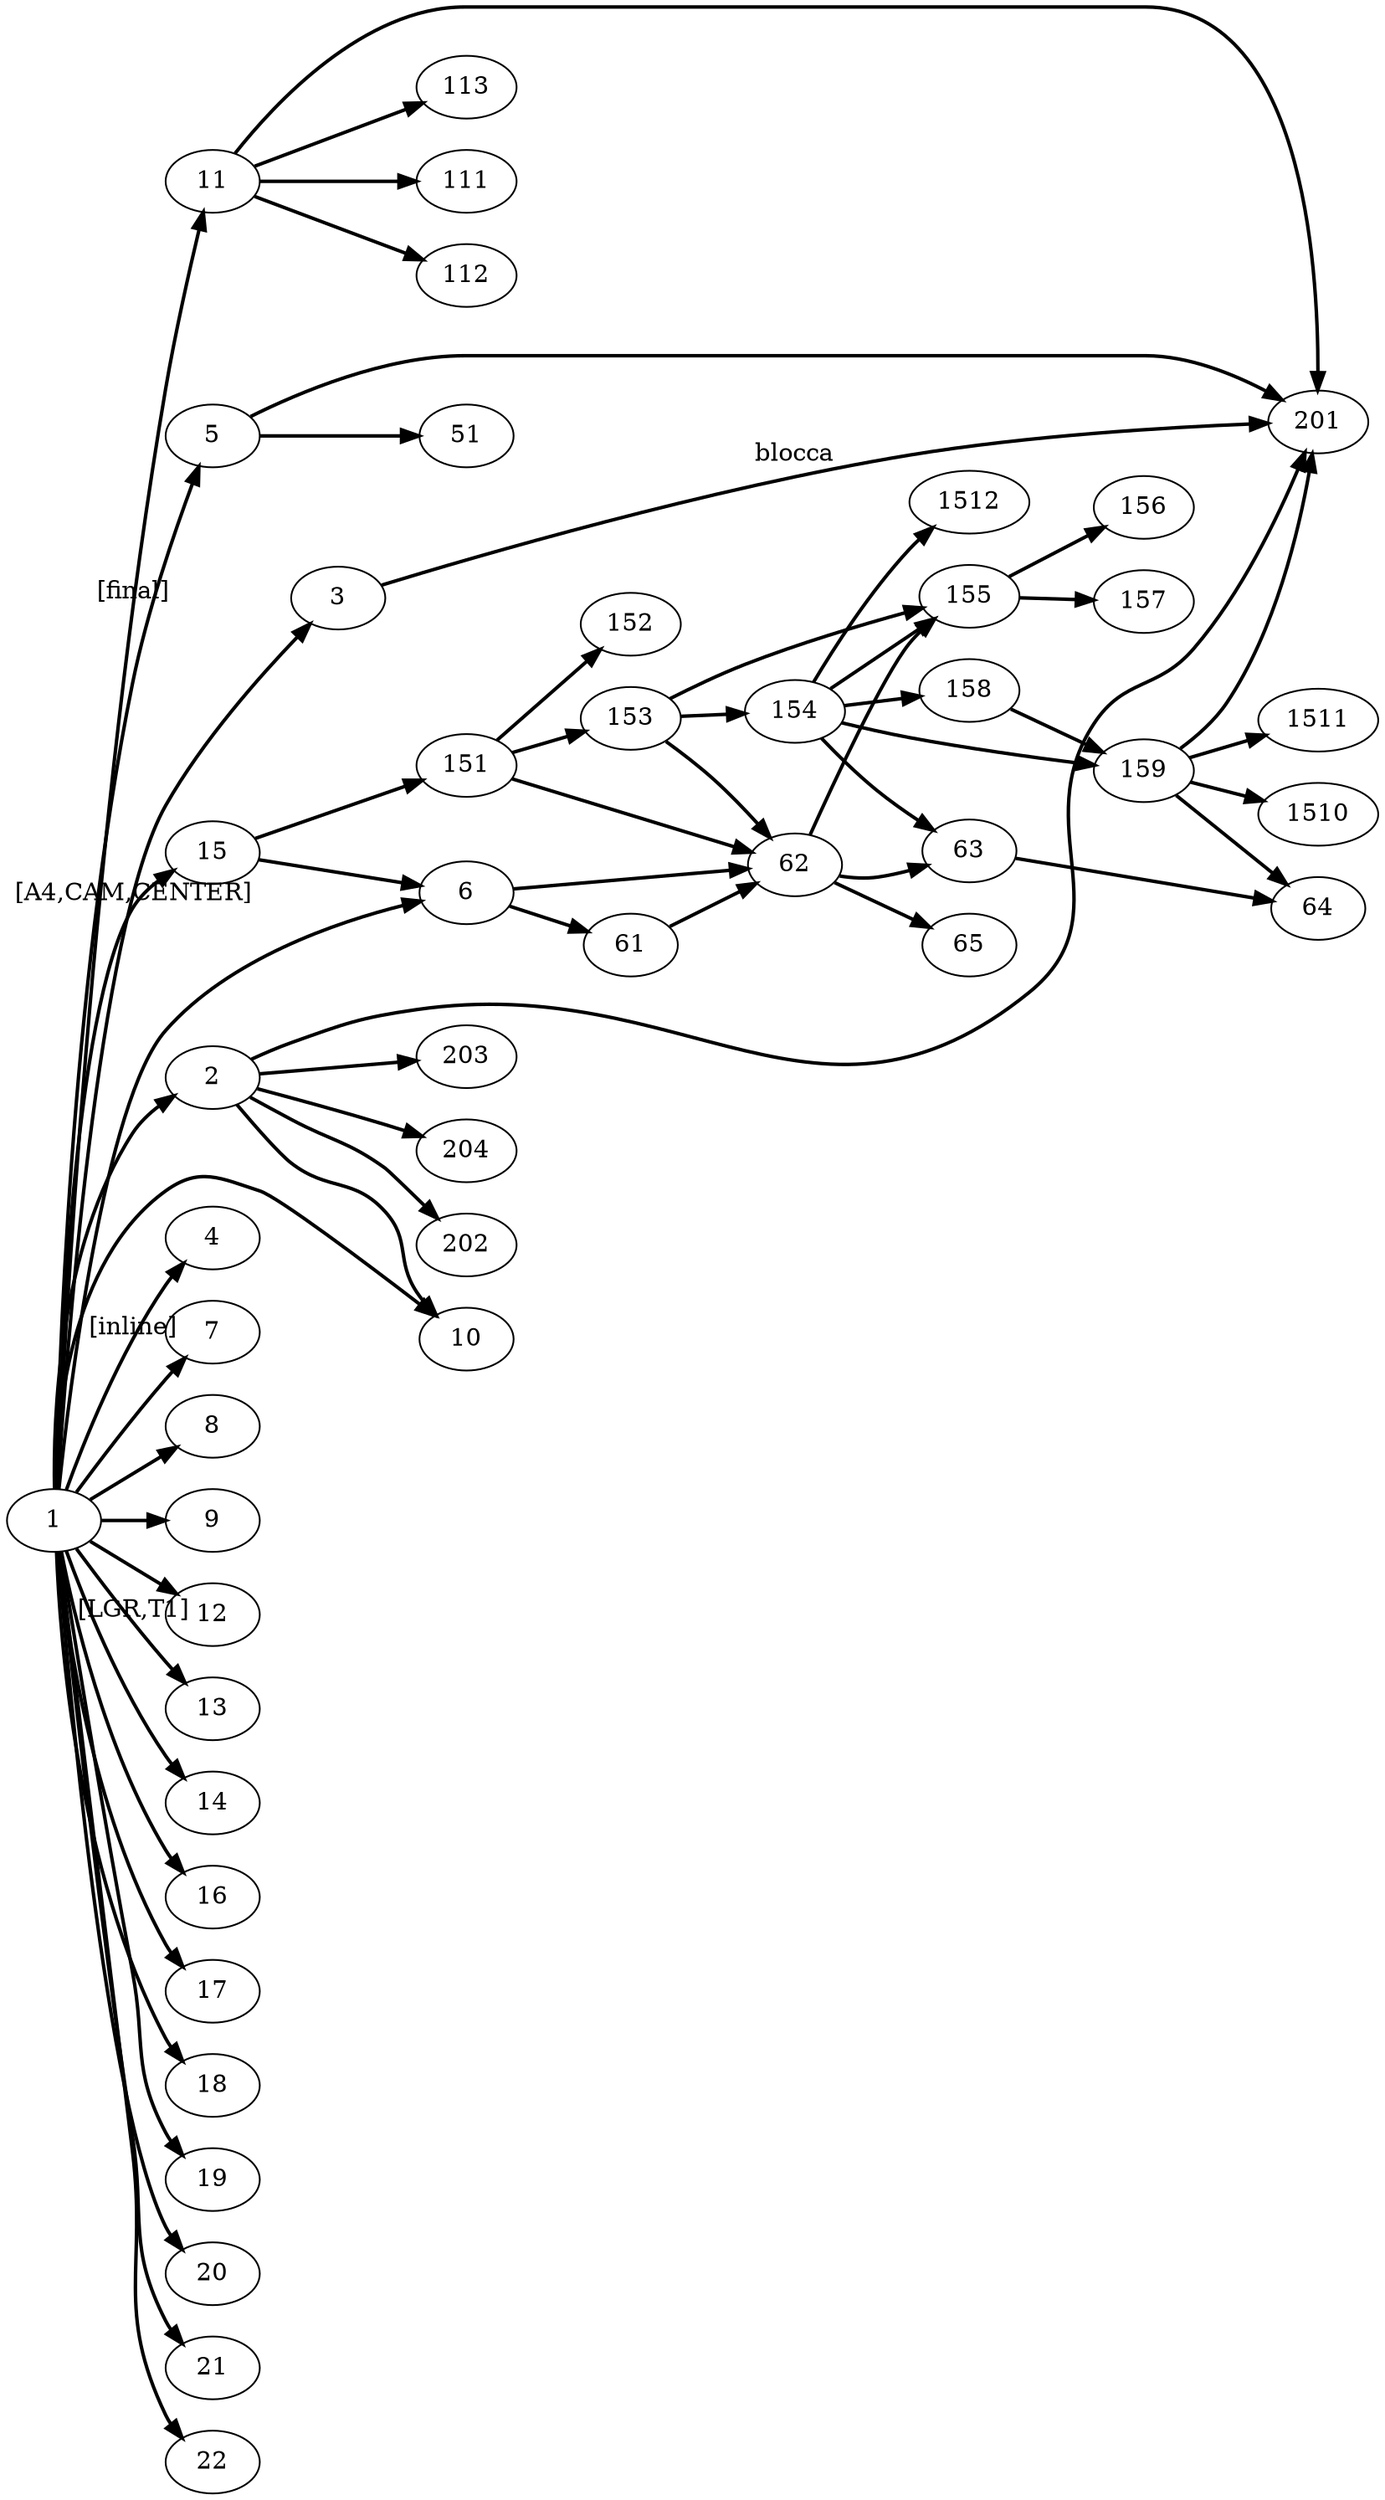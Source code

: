  digraph G{
  edge [style=bold]
  rankdir="LR";
  1 [style="main node",texlbl="suftesi"]
  2 [style="main node",texlbl="geometry"]
  201 [style="internal node",texlbl="keyvall"]
  202 [style="internal node",texlbl="ifpdf"]
  203 [style="internal node",texlbl="atbegshi"]
  204 [style="internal node",texlbl="ifvtex"]
  3 [style="main node",texlbl="xkeyval"]
  4 [style="main node",texlbl="enumitem"]
  5 [style="main node",texlbl="caption"]
  51 [style="internal node",texlbl="caption3"]
  6 [style="main node",texlbl="color"]
  61 [style="cfg node",texlbl="color.cfg"]
  62 [style="driver node",texlbl="pdftex.def"]
  63 [style="internal node",texlbl="infwarerr"]
  64 [style="internal node",texlbl="ltxcmds"]
  65 [style="internal node",texlbl="supp-pdf.mkii"]
  7 [style="main node",texlbl="multicol"]
  8 [style="main node",texlbl="emptypage"]
  9 [style="main node",texlbl="textcase"]
  10 [style="main node",texlbl="ifxetex"]
  11 [style="main node",texlbl="microtype"]
  111[style="driver node",texlbl="microtype-pdftex.def"]
  112[style="cfg node",texlbl="microtype.cfg"]
  113[style="driver node",texlbl="mt-ppl.cfg"]
  12 [style="main node",texlbl="cclicenses"]
  13 [style="main node",texlbl="fontenc"]
  14 [style="main node",texlbl="sostitutefont"]
    15 [style="main node",texlbl="crop"]
    151 [style="internal node",texlbl="graphics"]
    152 [style="internal node",texlbl="trig"]
153 [style="cfg node",texlbl="graphics.cfg"]
154 [style="driver node",texlbl="epstopdf-base"]
155 [style="internal node",texlbl="pdftexcmds"]
156 [style="internal node",texlbl="ifpdf"]
157 [style="internal node",texlbl="ifluatex"]
158 [style="internal node",texlbl="grfext"]
159 [style="internal node",texlbl="kvoptions"]
1510 [style="internal node",texlbl="kvsetkeys"]
1511 [style="internal node",texlbl="etexcmds"]
1512 [style="cfg node",texlbl="epstopdf-sys.cfg"]
16   [style="main node",texlbl="titlesec"]
17   [style="main node",texlbl="extramarks"]
18   [style="main node",texlbl="fancyhdr"]
19  [style="main node",texlbl="titletoc"]
20  [style="main node",texlbl="fixltxhyph"]
21  [style="main node",texlbl="mathpazo"]
22  [style="main node",texlbl="beramono"]
15->151
151->152
151->153
151->62
153->62
153->154
154->63
154->155
153->155
62->155
155->156
155->157
154->158
158->159
159->64
154->159
159->1510
159->1511
159->201
154->1512

  1->2
  2->201
  2->202
  2->203
  2->204
  2->10
  3->201[style=bold,labelfloat= true, label = "blocca"]
  1->3
  1->4[style=bold,labelfloat= true, label = "[inline]"]
  1->5
  1->6
  6->61
  6->62
  62->63
  63->64
  62->65
  61->62
  5->51
  5->201
  11->111
  11->112
  11->201
  11->113
 1->7
 1->8
 1->9
 1->10
 1->11[style=bold,labelfloat= true, label = "[final]"]
 1->12
 1->13[style=bold,labelfloat= true, label = "[LGR,T1]"]
 1->14
 1->15[style=bold,labelfloat= true, label = "[A4,CAM,CENTER]"]
 15->6
 1->16
 1->17
 1->18
 1->19
 1->20
 1->21
  1->22
 }
 
